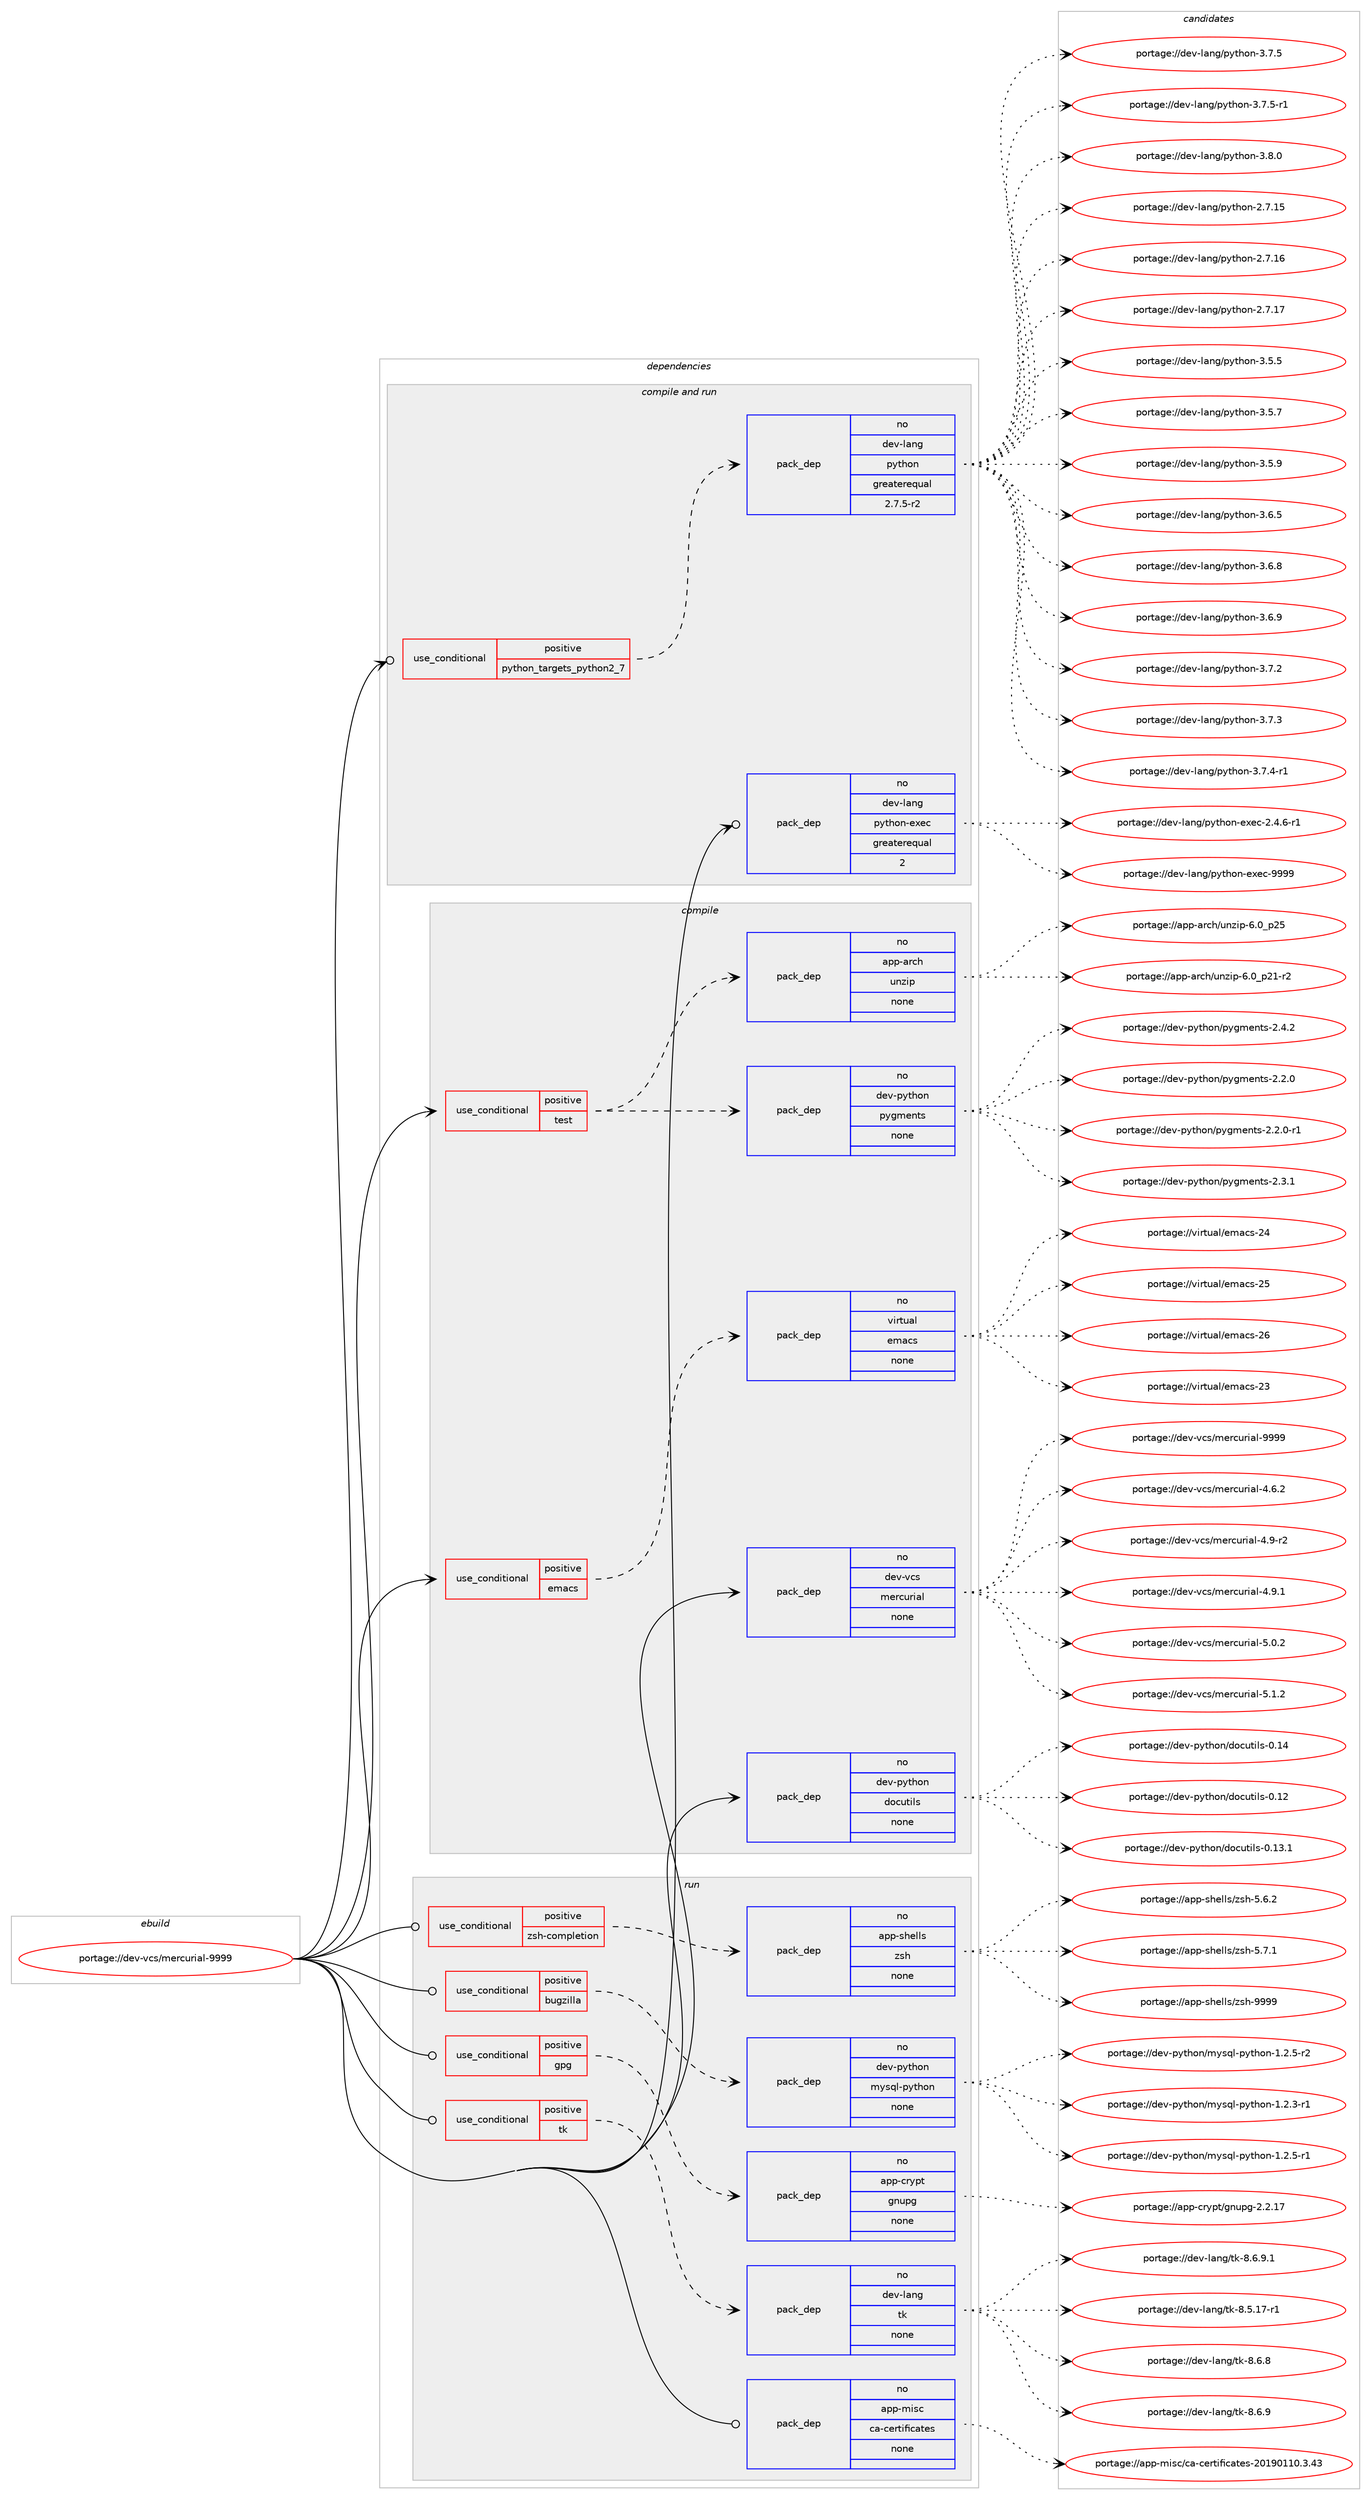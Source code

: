 digraph prolog {

# *************
# Graph options
# *************

newrank=true;
concentrate=true;
compound=true;
graph [rankdir=LR,fontname=Helvetica,fontsize=10,ranksep=1.5];#, ranksep=2.5, nodesep=0.2];
edge  [arrowhead=vee];
node  [fontname=Helvetica,fontsize=10];

# **********
# The ebuild
# **********

subgraph cluster_leftcol {
color=gray;
rank=same;
label=<<i>ebuild</i>>;
id [label="portage://dev-vcs/mercurial-9999", color=red, width=4, href="../dev-vcs/mercurial-9999.svg"];
}

# ****************
# The dependencies
# ****************

subgraph cluster_midcol {
color=gray;
label=<<i>dependencies</i>>;
subgraph cluster_compile {
fillcolor="#eeeeee";
style=filled;
label=<<i>compile</i>>;
subgraph cond72456 {
dependency268151 [label=<<TABLE BORDER="0" CELLBORDER="1" CELLSPACING="0" CELLPADDING="4"><TR><TD ROWSPAN="3" CELLPADDING="10">use_conditional</TD></TR><TR><TD>positive</TD></TR><TR><TD>emacs</TD></TR></TABLE>>, shape=none, color=red];
subgraph pack191953 {
dependency268152 [label=<<TABLE BORDER="0" CELLBORDER="1" CELLSPACING="0" CELLPADDING="4" WIDTH="220"><TR><TD ROWSPAN="6" CELLPADDING="30">pack_dep</TD></TR><TR><TD WIDTH="110">no</TD></TR><TR><TD>virtual</TD></TR><TR><TD>emacs</TD></TR><TR><TD>none</TD></TR><TR><TD></TD></TR></TABLE>>, shape=none, color=blue];
}
dependency268151:e -> dependency268152:w [weight=20,style="dashed",arrowhead="vee"];
}
id:e -> dependency268151:w [weight=20,style="solid",arrowhead="vee"];
subgraph cond72457 {
dependency268153 [label=<<TABLE BORDER="0" CELLBORDER="1" CELLSPACING="0" CELLPADDING="4"><TR><TD ROWSPAN="3" CELLPADDING="10">use_conditional</TD></TR><TR><TD>positive</TD></TR><TR><TD>test</TD></TR></TABLE>>, shape=none, color=red];
subgraph pack191954 {
dependency268154 [label=<<TABLE BORDER="0" CELLBORDER="1" CELLSPACING="0" CELLPADDING="4" WIDTH="220"><TR><TD ROWSPAN="6" CELLPADDING="30">pack_dep</TD></TR><TR><TD WIDTH="110">no</TD></TR><TR><TD>app-arch</TD></TR><TR><TD>unzip</TD></TR><TR><TD>none</TD></TR><TR><TD></TD></TR></TABLE>>, shape=none, color=blue];
}
dependency268153:e -> dependency268154:w [weight=20,style="dashed",arrowhead="vee"];
subgraph pack191955 {
dependency268155 [label=<<TABLE BORDER="0" CELLBORDER="1" CELLSPACING="0" CELLPADDING="4" WIDTH="220"><TR><TD ROWSPAN="6" CELLPADDING="30">pack_dep</TD></TR><TR><TD WIDTH="110">no</TD></TR><TR><TD>dev-python</TD></TR><TR><TD>pygments</TD></TR><TR><TD>none</TD></TR><TR><TD></TD></TR></TABLE>>, shape=none, color=blue];
}
dependency268153:e -> dependency268155:w [weight=20,style="dashed",arrowhead="vee"];
}
id:e -> dependency268153:w [weight=20,style="solid",arrowhead="vee"];
subgraph pack191956 {
dependency268156 [label=<<TABLE BORDER="0" CELLBORDER="1" CELLSPACING="0" CELLPADDING="4" WIDTH="220"><TR><TD ROWSPAN="6" CELLPADDING="30">pack_dep</TD></TR><TR><TD WIDTH="110">no</TD></TR><TR><TD>dev-python</TD></TR><TR><TD>docutils</TD></TR><TR><TD>none</TD></TR><TR><TD></TD></TR></TABLE>>, shape=none, color=blue];
}
id:e -> dependency268156:w [weight=20,style="solid",arrowhead="vee"];
subgraph pack191957 {
dependency268157 [label=<<TABLE BORDER="0" CELLBORDER="1" CELLSPACING="0" CELLPADDING="4" WIDTH="220"><TR><TD ROWSPAN="6" CELLPADDING="30">pack_dep</TD></TR><TR><TD WIDTH="110">no</TD></TR><TR><TD>dev-vcs</TD></TR><TR><TD>mercurial</TD></TR><TR><TD>none</TD></TR><TR><TD></TD></TR></TABLE>>, shape=none, color=blue];
}
id:e -> dependency268157:w [weight=20,style="solid",arrowhead="vee"];
}
subgraph cluster_compileandrun {
fillcolor="#eeeeee";
style=filled;
label=<<i>compile and run</i>>;
subgraph cond72458 {
dependency268158 [label=<<TABLE BORDER="0" CELLBORDER="1" CELLSPACING="0" CELLPADDING="4"><TR><TD ROWSPAN="3" CELLPADDING="10">use_conditional</TD></TR><TR><TD>positive</TD></TR><TR><TD>python_targets_python2_7</TD></TR></TABLE>>, shape=none, color=red];
subgraph pack191958 {
dependency268159 [label=<<TABLE BORDER="0" CELLBORDER="1" CELLSPACING="0" CELLPADDING="4" WIDTH="220"><TR><TD ROWSPAN="6" CELLPADDING="30">pack_dep</TD></TR><TR><TD WIDTH="110">no</TD></TR><TR><TD>dev-lang</TD></TR><TR><TD>python</TD></TR><TR><TD>greaterequal</TD></TR><TR><TD>2.7.5-r2</TD></TR></TABLE>>, shape=none, color=blue];
}
dependency268158:e -> dependency268159:w [weight=20,style="dashed",arrowhead="vee"];
}
id:e -> dependency268158:w [weight=20,style="solid",arrowhead="odotvee"];
subgraph pack191959 {
dependency268160 [label=<<TABLE BORDER="0" CELLBORDER="1" CELLSPACING="0" CELLPADDING="4" WIDTH="220"><TR><TD ROWSPAN="6" CELLPADDING="30">pack_dep</TD></TR><TR><TD WIDTH="110">no</TD></TR><TR><TD>dev-lang</TD></TR><TR><TD>python-exec</TD></TR><TR><TD>greaterequal</TD></TR><TR><TD>2</TD></TR></TABLE>>, shape=none, color=blue];
}
id:e -> dependency268160:w [weight=20,style="solid",arrowhead="odotvee"];
}
subgraph cluster_run {
fillcolor="#eeeeee";
style=filled;
label=<<i>run</i>>;
subgraph cond72459 {
dependency268161 [label=<<TABLE BORDER="0" CELLBORDER="1" CELLSPACING="0" CELLPADDING="4"><TR><TD ROWSPAN="3" CELLPADDING="10">use_conditional</TD></TR><TR><TD>positive</TD></TR><TR><TD>bugzilla</TD></TR></TABLE>>, shape=none, color=red];
subgraph pack191960 {
dependency268162 [label=<<TABLE BORDER="0" CELLBORDER="1" CELLSPACING="0" CELLPADDING="4" WIDTH="220"><TR><TD ROWSPAN="6" CELLPADDING="30">pack_dep</TD></TR><TR><TD WIDTH="110">no</TD></TR><TR><TD>dev-python</TD></TR><TR><TD>mysql-python</TD></TR><TR><TD>none</TD></TR><TR><TD></TD></TR></TABLE>>, shape=none, color=blue];
}
dependency268161:e -> dependency268162:w [weight=20,style="dashed",arrowhead="vee"];
}
id:e -> dependency268161:w [weight=20,style="solid",arrowhead="odot"];
subgraph cond72460 {
dependency268163 [label=<<TABLE BORDER="0" CELLBORDER="1" CELLSPACING="0" CELLPADDING="4"><TR><TD ROWSPAN="3" CELLPADDING="10">use_conditional</TD></TR><TR><TD>positive</TD></TR><TR><TD>gpg</TD></TR></TABLE>>, shape=none, color=red];
subgraph pack191961 {
dependency268164 [label=<<TABLE BORDER="0" CELLBORDER="1" CELLSPACING="0" CELLPADDING="4" WIDTH="220"><TR><TD ROWSPAN="6" CELLPADDING="30">pack_dep</TD></TR><TR><TD WIDTH="110">no</TD></TR><TR><TD>app-crypt</TD></TR><TR><TD>gnupg</TD></TR><TR><TD>none</TD></TR><TR><TD></TD></TR></TABLE>>, shape=none, color=blue];
}
dependency268163:e -> dependency268164:w [weight=20,style="dashed",arrowhead="vee"];
}
id:e -> dependency268163:w [weight=20,style="solid",arrowhead="odot"];
subgraph cond72461 {
dependency268165 [label=<<TABLE BORDER="0" CELLBORDER="1" CELLSPACING="0" CELLPADDING="4"><TR><TD ROWSPAN="3" CELLPADDING="10">use_conditional</TD></TR><TR><TD>positive</TD></TR><TR><TD>tk</TD></TR></TABLE>>, shape=none, color=red];
subgraph pack191962 {
dependency268166 [label=<<TABLE BORDER="0" CELLBORDER="1" CELLSPACING="0" CELLPADDING="4" WIDTH="220"><TR><TD ROWSPAN="6" CELLPADDING="30">pack_dep</TD></TR><TR><TD WIDTH="110">no</TD></TR><TR><TD>dev-lang</TD></TR><TR><TD>tk</TD></TR><TR><TD>none</TD></TR><TR><TD></TD></TR></TABLE>>, shape=none, color=blue];
}
dependency268165:e -> dependency268166:w [weight=20,style="dashed",arrowhead="vee"];
}
id:e -> dependency268165:w [weight=20,style="solid",arrowhead="odot"];
subgraph cond72462 {
dependency268167 [label=<<TABLE BORDER="0" CELLBORDER="1" CELLSPACING="0" CELLPADDING="4"><TR><TD ROWSPAN="3" CELLPADDING="10">use_conditional</TD></TR><TR><TD>positive</TD></TR><TR><TD>zsh-completion</TD></TR></TABLE>>, shape=none, color=red];
subgraph pack191963 {
dependency268168 [label=<<TABLE BORDER="0" CELLBORDER="1" CELLSPACING="0" CELLPADDING="4" WIDTH="220"><TR><TD ROWSPAN="6" CELLPADDING="30">pack_dep</TD></TR><TR><TD WIDTH="110">no</TD></TR><TR><TD>app-shells</TD></TR><TR><TD>zsh</TD></TR><TR><TD>none</TD></TR><TR><TD></TD></TR></TABLE>>, shape=none, color=blue];
}
dependency268167:e -> dependency268168:w [weight=20,style="dashed",arrowhead="vee"];
}
id:e -> dependency268167:w [weight=20,style="solid",arrowhead="odot"];
subgraph pack191964 {
dependency268169 [label=<<TABLE BORDER="0" CELLBORDER="1" CELLSPACING="0" CELLPADDING="4" WIDTH="220"><TR><TD ROWSPAN="6" CELLPADDING="30">pack_dep</TD></TR><TR><TD WIDTH="110">no</TD></TR><TR><TD>app-misc</TD></TR><TR><TD>ca-certificates</TD></TR><TR><TD>none</TD></TR><TR><TD></TD></TR></TABLE>>, shape=none, color=blue];
}
id:e -> dependency268169:w [weight=20,style="solid",arrowhead="odot"];
}
}

# **************
# The candidates
# **************

subgraph cluster_choices {
rank=same;
color=gray;
label=<<i>candidates</i>>;

subgraph choice191953 {
color=black;
nodesep=1;
choiceportage11810511411611797108471011099799115455051 [label="portage://virtual/emacs-23", color=red, width=4,href="../virtual/emacs-23.svg"];
choiceportage11810511411611797108471011099799115455052 [label="portage://virtual/emacs-24", color=red, width=4,href="../virtual/emacs-24.svg"];
choiceportage11810511411611797108471011099799115455053 [label="portage://virtual/emacs-25", color=red, width=4,href="../virtual/emacs-25.svg"];
choiceportage11810511411611797108471011099799115455054 [label="portage://virtual/emacs-26", color=red, width=4,href="../virtual/emacs-26.svg"];
dependency268152:e -> choiceportage11810511411611797108471011099799115455051:w [style=dotted,weight="100"];
dependency268152:e -> choiceportage11810511411611797108471011099799115455052:w [style=dotted,weight="100"];
dependency268152:e -> choiceportage11810511411611797108471011099799115455053:w [style=dotted,weight="100"];
dependency268152:e -> choiceportage11810511411611797108471011099799115455054:w [style=dotted,weight="100"];
}
subgraph choice191954 {
color=black;
nodesep=1;
choiceportage9711211245971149910447117110122105112455446489511250494511450 [label="portage://app-arch/unzip-6.0_p21-r2", color=red, width=4,href="../app-arch/unzip-6.0_p21-r2.svg"];
choiceportage971121124597114991044711711012210511245544648951125053 [label="portage://app-arch/unzip-6.0_p25", color=red, width=4,href="../app-arch/unzip-6.0_p25.svg"];
dependency268154:e -> choiceportage9711211245971149910447117110122105112455446489511250494511450:w [style=dotted,weight="100"];
dependency268154:e -> choiceportage971121124597114991044711711012210511245544648951125053:w [style=dotted,weight="100"];
}
subgraph choice191955 {
color=black;
nodesep=1;
choiceportage1001011184511212111610411111047112121103109101110116115455046504648 [label="portage://dev-python/pygments-2.2.0", color=red, width=4,href="../dev-python/pygments-2.2.0.svg"];
choiceportage10010111845112121116104111110471121211031091011101161154550465046484511449 [label="portage://dev-python/pygments-2.2.0-r1", color=red, width=4,href="../dev-python/pygments-2.2.0-r1.svg"];
choiceportage1001011184511212111610411111047112121103109101110116115455046514649 [label="portage://dev-python/pygments-2.3.1", color=red, width=4,href="../dev-python/pygments-2.3.1.svg"];
choiceportage1001011184511212111610411111047112121103109101110116115455046524650 [label="portage://dev-python/pygments-2.4.2", color=red, width=4,href="../dev-python/pygments-2.4.2.svg"];
dependency268155:e -> choiceportage1001011184511212111610411111047112121103109101110116115455046504648:w [style=dotted,weight="100"];
dependency268155:e -> choiceportage10010111845112121116104111110471121211031091011101161154550465046484511449:w [style=dotted,weight="100"];
dependency268155:e -> choiceportage1001011184511212111610411111047112121103109101110116115455046514649:w [style=dotted,weight="100"];
dependency268155:e -> choiceportage1001011184511212111610411111047112121103109101110116115455046524650:w [style=dotted,weight="100"];
}
subgraph choice191956 {
color=black;
nodesep=1;
choiceportage1001011184511212111610411111047100111991171161051081154548464950 [label="portage://dev-python/docutils-0.12", color=red, width=4,href="../dev-python/docutils-0.12.svg"];
choiceportage10010111845112121116104111110471001119911711610510811545484649514649 [label="portage://dev-python/docutils-0.13.1", color=red, width=4,href="../dev-python/docutils-0.13.1.svg"];
choiceportage1001011184511212111610411111047100111991171161051081154548464952 [label="portage://dev-python/docutils-0.14", color=red, width=4,href="../dev-python/docutils-0.14.svg"];
dependency268156:e -> choiceportage1001011184511212111610411111047100111991171161051081154548464950:w [style=dotted,weight="100"];
dependency268156:e -> choiceportage10010111845112121116104111110471001119911711610510811545484649514649:w [style=dotted,weight="100"];
dependency268156:e -> choiceportage1001011184511212111610411111047100111991171161051081154548464952:w [style=dotted,weight="100"];
}
subgraph choice191957 {
color=black;
nodesep=1;
choiceportage1001011184511899115471091011149911711410597108455246544650 [label="portage://dev-vcs/mercurial-4.6.2", color=red, width=4,href="../dev-vcs/mercurial-4.6.2.svg"];
choiceportage1001011184511899115471091011149911711410597108455246574511450 [label="portage://dev-vcs/mercurial-4.9-r2", color=red, width=4,href="../dev-vcs/mercurial-4.9-r2.svg"];
choiceportage1001011184511899115471091011149911711410597108455246574649 [label="portage://dev-vcs/mercurial-4.9.1", color=red, width=4,href="../dev-vcs/mercurial-4.9.1.svg"];
choiceportage1001011184511899115471091011149911711410597108455346484650 [label="portage://dev-vcs/mercurial-5.0.2", color=red, width=4,href="../dev-vcs/mercurial-5.0.2.svg"];
choiceportage1001011184511899115471091011149911711410597108455346494650 [label="portage://dev-vcs/mercurial-5.1.2", color=red, width=4,href="../dev-vcs/mercurial-5.1.2.svg"];
choiceportage10010111845118991154710910111499117114105971084557575757 [label="portage://dev-vcs/mercurial-9999", color=red, width=4,href="../dev-vcs/mercurial-9999.svg"];
dependency268157:e -> choiceportage1001011184511899115471091011149911711410597108455246544650:w [style=dotted,weight="100"];
dependency268157:e -> choiceportage1001011184511899115471091011149911711410597108455246574511450:w [style=dotted,weight="100"];
dependency268157:e -> choiceportage1001011184511899115471091011149911711410597108455246574649:w [style=dotted,weight="100"];
dependency268157:e -> choiceportage1001011184511899115471091011149911711410597108455346484650:w [style=dotted,weight="100"];
dependency268157:e -> choiceportage1001011184511899115471091011149911711410597108455346494650:w [style=dotted,weight="100"];
dependency268157:e -> choiceportage10010111845118991154710910111499117114105971084557575757:w [style=dotted,weight="100"];
}
subgraph choice191958 {
color=black;
nodesep=1;
choiceportage10010111845108971101034711212111610411111045504655464953 [label="portage://dev-lang/python-2.7.15", color=red, width=4,href="../dev-lang/python-2.7.15.svg"];
choiceportage10010111845108971101034711212111610411111045504655464954 [label="portage://dev-lang/python-2.7.16", color=red, width=4,href="../dev-lang/python-2.7.16.svg"];
choiceportage10010111845108971101034711212111610411111045504655464955 [label="portage://dev-lang/python-2.7.17", color=red, width=4,href="../dev-lang/python-2.7.17.svg"];
choiceportage100101118451089711010347112121116104111110455146534653 [label="portage://dev-lang/python-3.5.5", color=red, width=4,href="../dev-lang/python-3.5.5.svg"];
choiceportage100101118451089711010347112121116104111110455146534655 [label="portage://dev-lang/python-3.5.7", color=red, width=4,href="../dev-lang/python-3.5.7.svg"];
choiceportage100101118451089711010347112121116104111110455146534657 [label="portage://dev-lang/python-3.5.9", color=red, width=4,href="../dev-lang/python-3.5.9.svg"];
choiceportage100101118451089711010347112121116104111110455146544653 [label="portage://dev-lang/python-3.6.5", color=red, width=4,href="../dev-lang/python-3.6.5.svg"];
choiceportage100101118451089711010347112121116104111110455146544656 [label="portage://dev-lang/python-3.6.8", color=red, width=4,href="../dev-lang/python-3.6.8.svg"];
choiceportage100101118451089711010347112121116104111110455146544657 [label="portage://dev-lang/python-3.6.9", color=red, width=4,href="../dev-lang/python-3.6.9.svg"];
choiceportage100101118451089711010347112121116104111110455146554650 [label="portage://dev-lang/python-3.7.2", color=red, width=4,href="../dev-lang/python-3.7.2.svg"];
choiceportage100101118451089711010347112121116104111110455146554651 [label="portage://dev-lang/python-3.7.3", color=red, width=4,href="../dev-lang/python-3.7.3.svg"];
choiceportage1001011184510897110103471121211161041111104551465546524511449 [label="portage://dev-lang/python-3.7.4-r1", color=red, width=4,href="../dev-lang/python-3.7.4-r1.svg"];
choiceportage100101118451089711010347112121116104111110455146554653 [label="portage://dev-lang/python-3.7.5", color=red, width=4,href="../dev-lang/python-3.7.5.svg"];
choiceportage1001011184510897110103471121211161041111104551465546534511449 [label="portage://dev-lang/python-3.7.5-r1", color=red, width=4,href="../dev-lang/python-3.7.5-r1.svg"];
choiceportage100101118451089711010347112121116104111110455146564648 [label="portage://dev-lang/python-3.8.0", color=red, width=4,href="../dev-lang/python-3.8.0.svg"];
dependency268159:e -> choiceportage10010111845108971101034711212111610411111045504655464953:w [style=dotted,weight="100"];
dependency268159:e -> choiceportage10010111845108971101034711212111610411111045504655464954:w [style=dotted,weight="100"];
dependency268159:e -> choiceportage10010111845108971101034711212111610411111045504655464955:w [style=dotted,weight="100"];
dependency268159:e -> choiceportage100101118451089711010347112121116104111110455146534653:w [style=dotted,weight="100"];
dependency268159:e -> choiceportage100101118451089711010347112121116104111110455146534655:w [style=dotted,weight="100"];
dependency268159:e -> choiceportage100101118451089711010347112121116104111110455146534657:w [style=dotted,weight="100"];
dependency268159:e -> choiceportage100101118451089711010347112121116104111110455146544653:w [style=dotted,weight="100"];
dependency268159:e -> choiceportage100101118451089711010347112121116104111110455146544656:w [style=dotted,weight="100"];
dependency268159:e -> choiceportage100101118451089711010347112121116104111110455146544657:w [style=dotted,weight="100"];
dependency268159:e -> choiceportage100101118451089711010347112121116104111110455146554650:w [style=dotted,weight="100"];
dependency268159:e -> choiceportage100101118451089711010347112121116104111110455146554651:w [style=dotted,weight="100"];
dependency268159:e -> choiceportage1001011184510897110103471121211161041111104551465546524511449:w [style=dotted,weight="100"];
dependency268159:e -> choiceportage100101118451089711010347112121116104111110455146554653:w [style=dotted,weight="100"];
dependency268159:e -> choiceportage1001011184510897110103471121211161041111104551465546534511449:w [style=dotted,weight="100"];
dependency268159:e -> choiceportage100101118451089711010347112121116104111110455146564648:w [style=dotted,weight="100"];
}
subgraph choice191959 {
color=black;
nodesep=1;
choiceportage10010111845108971101034711212111610411111045101120101994550465246544511449 [label="portage://dev-lang/python-exec-2.4.6-r1", color=red, width=4,href="../dev-lang/python-exec-2.4.6-r1.svg"];
choiceportage10010111845108971101034711212111610411111045101120101994557575757 [label="portage://dev-lang/python-exec-9999", color=red, width=4,href="../dev-lang/python-exec-9999.svg"];
dependency268160:e -> choiceportage10010111845108971101034711212111610411111045101120101994550465246544511449:w [style=dotted,weight="100"];
dependency268160:e -> choiceportage10010111845108971101034711212111610411111045101120101994557575757:w [style=dotted,weight="100"];
}
subgraph choice191960 {
color=black;
nodesep=1;
choiceportage1001011184511212111610411111047109121115113108451121211161041111104549465046514511449 [label="portage://dev-python/mysql-python-1.2.3-r1", color=red, width=4,href="../dev-python/mysql-python-1.2.3-r1.svg"];
choiceportage1001011184511212111610411111047109121115113108451121211161041111104549465046534511449 [label="portage://dev-python/mysql-python-1.2.5-r1", color=red, width=4,href="../dev-python/mysql-python-1.2.5-r1.svg"];
choiceportage1001011184511212111610411111047109121115113108451121211161041111104549465046534511450 [label="portage://dev-python/mysql-python-1.2.5-r2", color=red, width=4,href="../dev-python/mysql-python-1.2.5-r2.svg"];
dependency268162:e -> choiceportage1001011184511212111610411111047109121115113108451121211161041111104549465046514511449:w [style=dotted,weight="100"];
dependency268162:e -> choiceportage1001011184511212111610411111047109121115113108451121211161041111104549465046534511449:w [style=dotted,weight="100"];
dependency268162:e -> choiceportage1001011184511212111610411111047109121115113108451121211161041111104549465046534511450:w [style=dotted,weight="100"];
}
subgraph choice191961 {
color=black;
nodesep=1;
choiceportage9711211245991141211121164710311011711210345504650464955 [label="portage://app-crypt/gnupg-2.2.17", color=red, width=4,href="../app-crypt/gnupg-2.2.17.svg"];
dependency268164:e -> choiceportage9711211245991141211121164710311011711210345504650464955:w [style=dotted,weight="100"];
}
subgraph choice191962 {
color=black;
nodesep=1;
choiceportage100101118451089711010347116107455646534649554511449 [label="portage://dev-lang/tk-8.5.17-r1", color=red, width=4,href="../dev-lang/tk-8.5.17-r1.svg"];
choiceportage100101118451089711010347116107455646544656 [label="portage://dev-lang/tk-8.6.8", color=red, width=4,href="../dev-lang/tk-8.6.8.svg"];
choiceportage100101118451089711010347116107455646544657 [label="portage://dev-lang/tk-8.6.9", color=red, width=4,href="../dev-lang/tk-8.6.9.svg"];
choiceportage1001011184510897110103471161074556465446574649 [label="portage://dev-lang/tk-8.6.9.1", color=red, width=4,href="../dev-lang/tk-8.6.9.1.svg"];
dependency268166:e -> choiceportage100101118451089711010347116107455646534649554511449:w [style=dotted,weight="100"];
dependency268166:e -> choiceportage100101118451089711010347116107455646544656:w [style=dotted,weight="100"];
dependency268166:e -> choiceportage100101118451089711010347116107455646544657:w [style=dotted,weight="100"];
dependency268166:e -> choiceportage1001011184510897110103471161074556465446574649:w [style=dotted,weight="100"];
}
subgraph choice191963 {
color=black;
nodesep=1;
choiceportage971121124511510410110810811547122115104455346544650 [label="portage://app-shells/zsh-5.6.2", color=red, width=4,href="../app-shells/zsh-5.6.2.svg"];
choiceportage971121124511510410110810811547122115104455346554649 [label="portage://app-shells/zsh-5.7.1", color=red, width=4,href="../app-shells/zsh-5.7.1.svg"];
choiceportage9711211245115104101108108115471221151044557575757 [label="portage://app-shells/zsh-9999", color=red, width=4,href="../app-shells/zsh-9999.svg"];
dependency268168:e -> choiceportage971121124511510410110810811547122115104455346544650:w [style=dotted,weight="100"];
dependency268168:e -> choiceportage971121124511510410110810811547122115104455346554649:w [style=dotted,weight="100"];
dependency268168:e -> choiceportage9711211245115104101108108115471221151044557575757:w [style=dotted,weight="100"];
}
subgraph choice191964 {
color=black;
nodesep=1;
choiceportage971121124510910511599479997459910111411610510210599971161011154550484957484949484651465251 [label="portage://app-misc/ca-certificates-20190110.3.43", color=red, width=4,href="../app-misc/ca-certificates-20190110.3.43.svg"];
dependency268169:e -> choiceportage971121124510910511599479997459910111411610510210599971161011154550484957484949484651465251:w [style=dotted,weight="100"];
}
}

}
